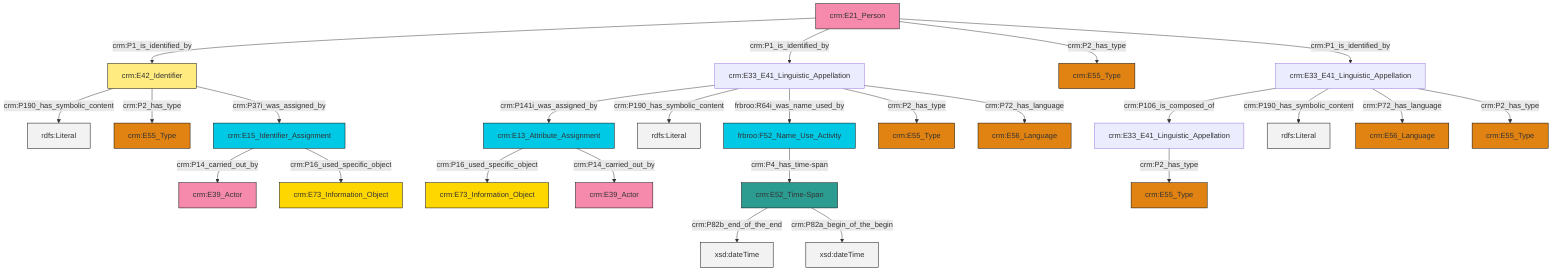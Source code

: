 graph TD
classDef Literal fill:#f2f2f2,stroke:#000000;
classDef CRM_Entity fill:#FFFFFF,stroke:#000000;
classDef Temporal_Entity fill:#00C9E6, stroke:#000000;
classDef Type fill:#E18312, stroke:#000000;
classDef Time-Span fill:#2C9C91, stroke:#000000;
classDef Appellation fill:#FFEB7F, stroke:#000000;
classDef Place fill:#008836, stroke:#000000;
classDef Persistent_Item fill:#B266B2, stroke:#000000;
classDef Conceptual_Object fill:#FFD700, stroke:#000000;
classDef Physical_Thing fill:#D2B48C, stroke:#000000;
classDef Actor fill:#f58aad, stroke:#000000;
classDef PC_Classes fill:#4ce600, stroke:#000000;
classDef Multi fill:#cccccc,stroke:#000000;

0["crm:E21_Person"]:::Actor -->|crm:P1_is_identified_by| 1["crm:E42_Identifier"]:::Appellation
1["crm:E42_Identifier"]:::Appellation -->|crm:P190_has_symbolic_content| 2[rdfs:Literal]:::Literal
3["crm:E15_Identifier_Assignment"]:::Temporal_Entity -->|crm:P14_carried_out_by| 4["crm:E39_Actor"]:::Actor
8["crm:E33_E41_Linguistic_Appellation"]:::Default -->|crm:P141i_was_assigned_by| 9["crm:E13_Attribute_Assignment"]:::Temporal_Entity
17["crm:E33_E41_Linguistic_Appellation"]:::Default -->|crm:P106_is_composed_of| 6["crm:E33_E41_Linguistic_Appellation"]:::Default
1["crm:E42_Identifier"]:::Appellation -->|crm:P2_has_type| 18["crm:E55_Type"]:::Type
8["crm:E33_E41_Linguistic_Appellation"]:::Default -->|crm:P190_has_symbolic_content| 20[rdfs:Literal]:::Literal
9["crm:E13_Attribute_Assignment"]:::Temporal_Entity -->|crm:P16_used_specific_object| 10["crm:E73_Information_Object"]:::Conceptual_Object
23["frbroo:F52_Name_Use_Activity"]:::Temporal_Entity -->|crm:P4_has_time-span| 15["crm:E52_Time-Span"]:::Time-Span
8["crm:E33_E41_Linguistic_Appellation"]:::Default -->|frbroo:R64i_was_name_used_by| 23["frbroo:F52_Name_Use_Activity"]:::Temporal_Entity
8["crm:E33_E41_Linguistic_Appellation"]:::Default -->|crm:P2_has_type| 13["crm:E55_Type"]:::Type
0["crm:E21_Person"]:::Actor -->|crm:P1_is_identified_by| 8["crm:E33_E41_Linguistic_Appellation"]:::Default
15["crm:E52_Time-Span"]:::Time-Span -->|crm:P82b_end_of_the_end| 35[xsd:dateTime]:::Literal
1["crm:E42_Identifier"]:::Appellation -->|crm:P37i_was_assigned_by| 3["crm:E15_Identifier_Assignment"]:::Temporal_Entity
9["crm:E13_Attribute_Assignment"]:::Temporal_Entity -->|crm:P14_carried_out_by| 21["crm:E39_Actor"]:::Actor
17["crm:E33_E41_Linguistic_Appellation"]:::Default -->|crm:P190_has_symbolic_content| 40[rdfs:Literal]:::Literal
17["crm:E33_E41_Linguistic_Appellation"]:::Default -->|crm:P72_has_language| 32["crm:E56_Language"]:::Type
15["crm:E52_Time-Span"]:::Time-Span -->|crm:P82a_begin_of_the_begin| 41[xsd:dateTime]:::Literal
3["crm:E15_Identifier_Assignment"]:::Temporal_Entity -->|crm:P16_used_specific_object| 30["crm:E73_Information_Object"]:::Conceptual_Object
6["crm:E33_E41_Linguistic_Appellation"]:::Default -->|crm:P2_has_type| 26["crm:E55_Type"]:::Type
8["crm:E33_E41_Linguistic_Appellation"]:::Default -->|crm:P72_has_language| 37["crm:E56_Language"]:::Type
0["crm:E21_Person"]:::Actor -->|crm:P2_has_type| 28["crm:E55_Type"]:::Type
17["crm:E33_E41_Linguistic_Appellation"]:::Default -->|crm:P2_has_type| 24["crm:E55_Type"]:::Type
0["crm:E21_Person"]:::Actor -->|crm:P1_is_identified_by| 17["crm:E33_E41_Linguistic_Appellation"]:::Default